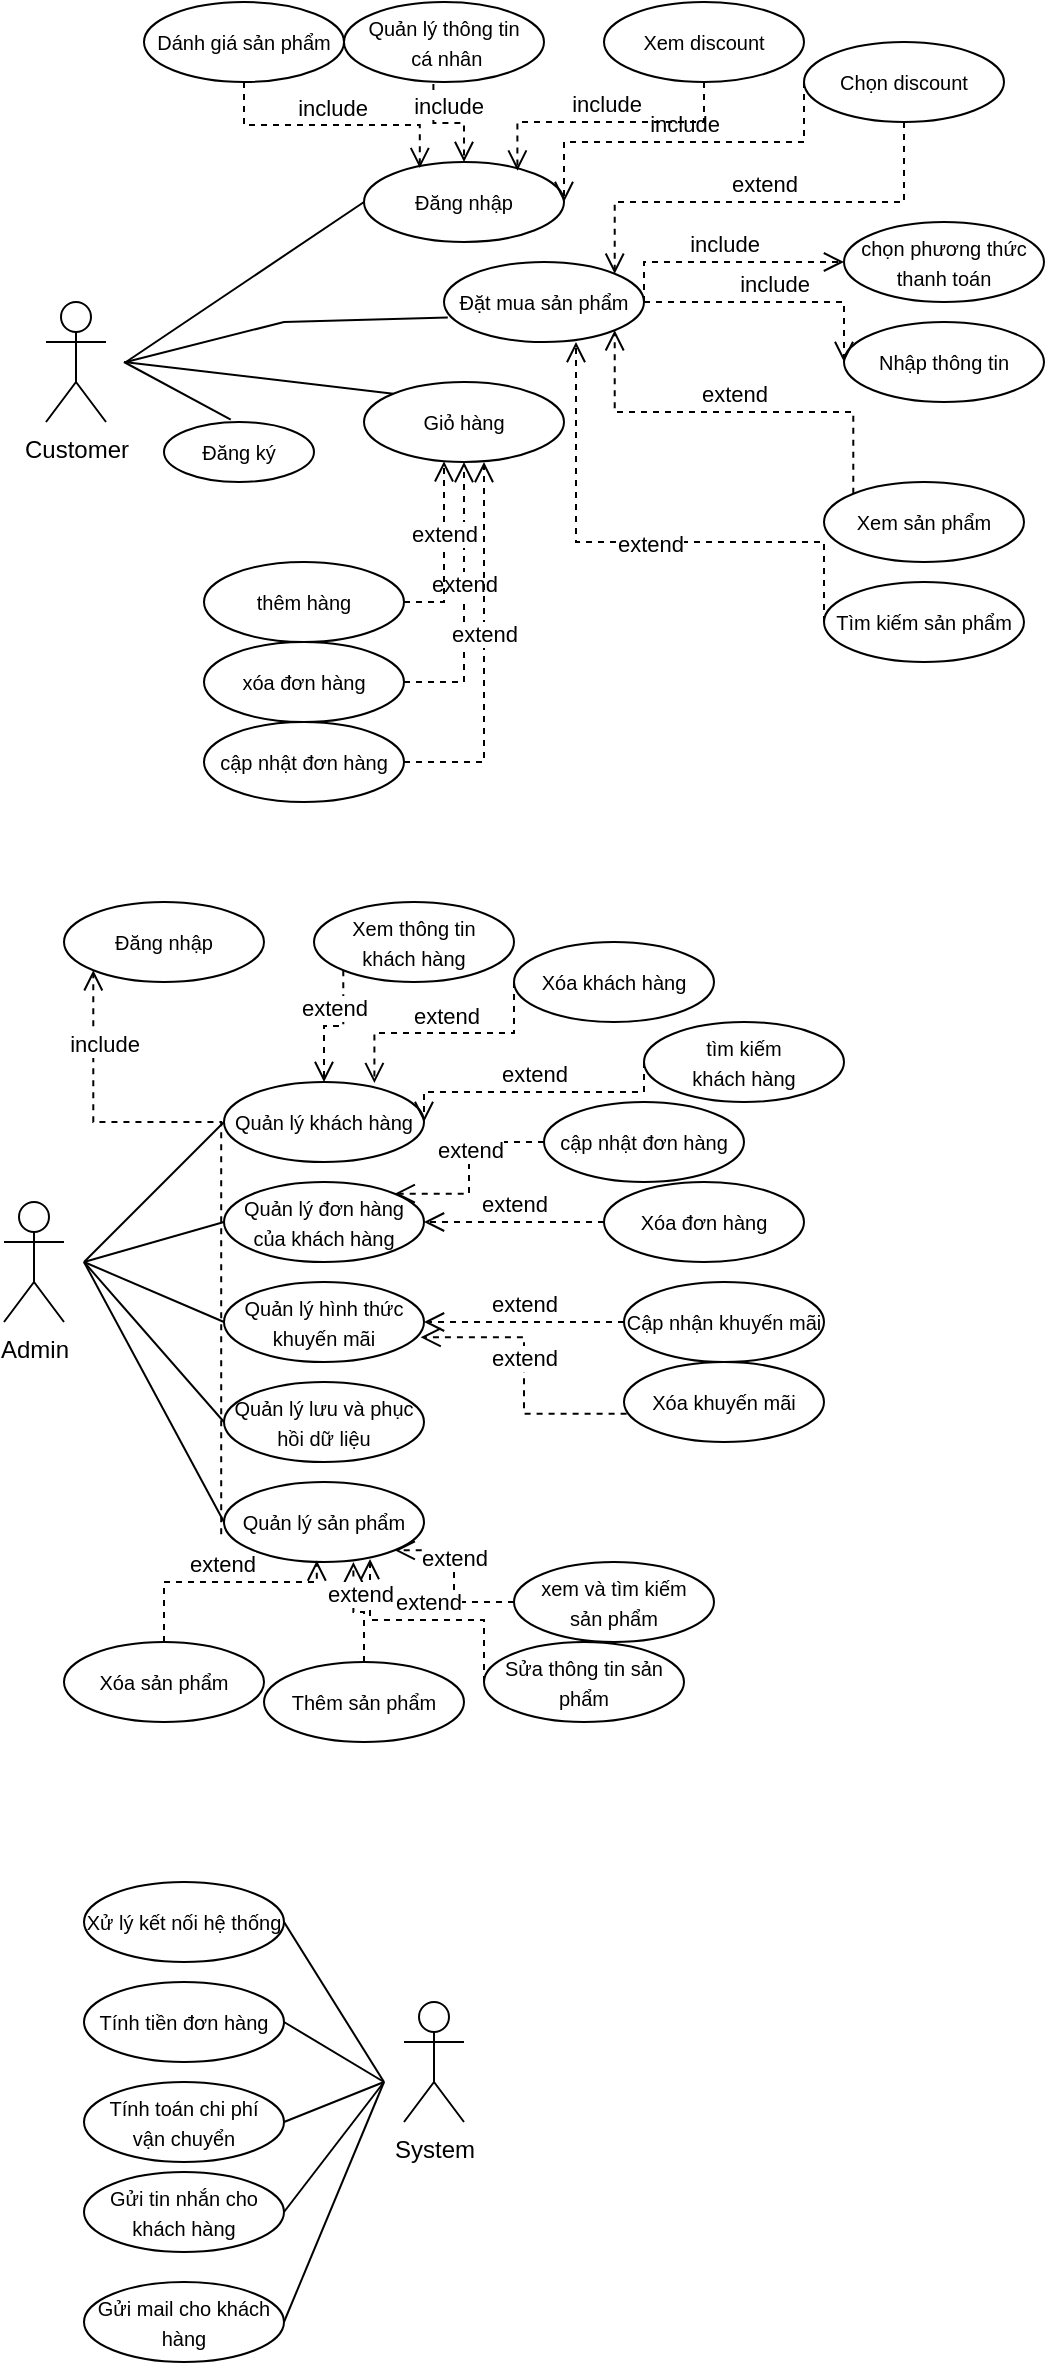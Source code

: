 <mxfile version="21.1.4" type="device">
  <diagram name="Trang-1" id="qVFSqrAHRnDNE85m8cxB">
    <mxGraphModel dx="934" dy="1713" grid="1" gridSize="10" guides="1" tooltips="1" connect="1" arrows="1" fold="1" page="1" pageScale="1" pageWidth="827" pageHeight="1169" math="0" shadow="0">
      <root>
        <mxCell id="0" />
        <mxCell id="1" parent="0" />
        <mxCell id="Sv-jU4yMTwalCRCKe3iW-1" value="Customer" style="shape=umlActor;verticalLabelPosition=bottom;verticalAlign=top;html=1;outlineConnect=0;" parent="1" vertex="1">
          <mxGeometry x="141" y="110" width="30" height="60" as="geometry" />
        </mxCell>
        <mxCell id="Sv-jU4yMTwalCRCKe3iW-16" value="&lt;span style=&quot;font-size: 10px;&quot;&gt;Đăng ký&lt;/span&gt;" style="ellipse;whiteSpace=wrap;html=1;" parent="1" vertex="1">
          <mxGeometry x="200" y="170" width="75" height="30" as="geometry" />
        </mxCell>
        <mxCell id="Sv-jU4yMTwalCRCKe3iW-22" value="&lt;span style=&quot;font-size: 10px;&quot;&gt;Thêm sản phẩm&lt;/span&gt;" style="ellipse;whiteSpace=wrap;html=1;" parent="1" vertex="1">
          <mxGeometry x="250" y="790" width="100" height="40" as="geometry" />
        </mxCell>
        <mxCell id="Sv-jU4yMTwalCRCKe3iW-44" value="Admin" style="shape=umlActor;verticalLabelPosition=bottom;verticalAlign=top;html=1;outlineConnect=0;" parent="1" vertex="1">
          <mxGeometry x="120" y="560" width="30" height="60" as="geometry" />
        </mxCell>
        <mxCell id="Sv-jU4yMTwalCRCKe3iW-45" value="System" style="shape=umlActor;verticalLabelPosition=bottom;verticalAlign=top;html=1;outlineConnect=0;" parent="1" vertex="1">
          <mxGeometry x="320" y="960" width="30" height="60" as="geometry" />
        </mxCell>
        <mxCell id="Sv-jU4yMTwalCRCKe3iW-46" value="&lt;font style=&quot;font-size: 10px;&quot;&gt;Quản lý khách hàng&lt;/font&gt;" style="ellipse;whiteSpace=wrap;html=1;" parent="1" vertex="1">
          <mxGeometry x="230" y="500" width="100" height="40" as="geometry" />
        </mxCell>
        <mxCell id="Sv-jU4yMTwalCRCKe3iW-47" value="&lt;font style=&quot;font-size: 10px;&quot;&gt;Quản lý đơn hàng của khách hàng&lt;/font&gt;" style="ellipse;whiteSpace=wrap;html=1;" parent="1" vertex="1">
          <mxGeometry x="230" y="550" width="100" height="40" as="geometry" />
        </mxCell>
        <mxCell id="Sv-jU4yMTwalCRCKe3iW-48" value="&lt;font style=&quot;font-size: 10px;&quot;&gt;Quản lý lưu và phục hồi dữ liệu&lt;/font&gt;" style="ellipse;whiteSpace=wrap;html=1;" parent="1" vertex="1">
          <mxGeometry x="230" y="650" width="100" height="40" as="geometry" />
        </mxCell>
        <mxCell id="Sv-jU4yMTwalCRCKe3iW-49" value="&lt;font style=&quot;font-size: 10px;&quot;&gt;Quản lý hình thức khuyến mãi&lt;/font&gt;" style="ellipse;whiteSpace=wrap;html=1;" parent="1" vertex="1">
          <mxGeometry x="230" y="600" width="100" height="40" as="geometry" />
        </mxCell>
        <mxCell id="Sv-jU4yMTwalCRCKe3iW-50" value="&lt;font style=&quot;font-size: 10px;&quot;&gt;Quản lý sản phẩm&lt;/font&gt;" style="ellipse;whiteSpace=wrap;html=1;" parent="1" vertex="1">
          <mxGeometry x="230" y="700" width="100" height="40" as="geometry" />
        </mxCell>
        <mxCell id="Sv-jU4yMTwalCRCKe3iW-52" value="" style="endArrow=none;html=1;rounded=0;entryX=0;entryY=0.5;entryDx=0;entryDy=0;" parent="1" target="Sv-jU4yMTwalCRCKe3iW-46" edge="1">
          <mxGeometry width="50" height="50" relative="1" as="geometry">
            <mxPoint x="160" y="590" as="sourcePoint" />
            <mxPoint x="420" y="570" as="targetPoint" />
          </mxGeometry>
        </mxCell>
        <mxCell id="Sv-jU4yMTwalCRCKe3iW-53" value="" style="endArrow=none;html=1;rounded=0;entryX=0;entryY=0.5;entryDx=0;entryDy=0;" parent="1" target="Sv-jU4yMTwalCRCKe3iW-47" edge="1">
          <mxGeometry width="50" height="50" relative="1" as="geometry">
            <mxPoint x="160" y="590" as="sourcePoint" />
            <mxPoint x="420" y="570" as="targetPoint" />
          </mxGeometry>
        </mxCell>
        <mxCell id="Sv-jU4yMTwalCRCKe3iW-54" value="" style="endArrow=none;html=1;rounded=0;entryX=0;entryY=0.5;entryDx=0;entryDy=0;" parent="1" target="Sv-jU4yMTwalCRCKe3iW-49" edge="1">
          <mxGeometry width="50" height="50" relative="1" as="geometry">
            <mxPoint x="160" y="590" as="sourcePoint" />
            <mxPoint x="420" y="570" as="targetPoint" />
          </mxGeometry>
        </mxCell>
        <mxCell id="Sv-jU4yMTwalCRCKe3iW-55" value="" style="endArrow=none;html=1;rounded=0;entryX=0;entryY=0.5;entryDx=0;entryDy=0;" parent="1" target="Sv-jU4yMTwalCRCKe3iW-48" edge="1">
          <mxGeometry width="50" height="50" relative="1" as="geometry">
            <mxPoint x="160" y="590" as="sourcePoint" />
            <mxPoint x="420" y="570" as="targetPoint" />
          </mxGeometry>
        </mxCell>
        <mxCell id="Sv-jU4yMTwalCRCKe3iW-56" value="" style="endArrow=none;html=1;rounded=0;entryX=0;entryY=0.5;entryDx=0;entryDy=0;" parent="1" target="Sv-jU4yMTwalCRCKe3iW-50" edge="1">
          <mxGeometry width="50" height="50" relative="1" as="geometry">
            <mxPoint x="160" y="590" as="sourcePoint" />
            <mxPoint x="420" y="570" as="targetPoint" />
          </mxGeometry>
        </mxCell>
        <mxCell id="Sv-jU4yMTwalCRCKe3iW-58" value="&lt;span style=&quot;font-size: 10px;&quot;&gt;Xử lý kết nối hệ thống&lt;/span&gt;" style="ellipse;whiteSpace=wrap;html=1;" parent="1" vertex="1">
          <mxGeometry x="160" y="900" width="100" height="40" as="geometry" />
        </mxCell>
        <mxCell id="Sv-jU4yMTwalCRCKe3iW-59" value="&lt;span style=&quot;font-size: 10px;&quot;&gt;Tính tiền đơn hàng&lt;/span&gt;" style="ellipse;whiteSpace=wrap;html=1;" parent="1" vertex="1">
          <mxGeometry x="160" y="950" width="100" height="40" as="geometry" />
        </mxCell>
        <mxCell id="Sv-jU4yMTwalCRCKe3iW-60" value="&lt;span style=&quot;font-size: 10px;&quot;&gt;Tính toán chi phí&lt;br&gt;vận chuyển&lt;/span&gt;" style="ellipse;whiteSpace=wrap;html=1;" parent="1" vertex="1">
          <mxGeometry x="160" y="1000" width="100" height="40" as="geometry" />
        </mxCell>
        <mxCell id="Sv-jU4yMTwalCRCKe3iW-61" value="&lt;span style=&quot;font-size: 10px;&quot;&gt;Gửi tin nhắn cho khách hàng&lt;/span&gt;" style="ellipse;whiteSpace=wrap;html=1;" parent="1" vertex="1">
          <mxGeometry x="160" y="1045" width="100" height="40" as="geometry" />
        </mxCell>
        <mxCell id="Sv-jU4yMTwalCRCKe3iW-62" value="&lt;span style=&quot;font-size: 10px;&quot;&gt;Gửi mail cho khách hàng&lt;/span&gt;" style="ellipse;whiteSpace=wrap;html=1;" parent="1" vertex="1">
          <mxGeometry x="160" y="1100" width="100" height="40" as="geometry" />
        </mxCell>
        <mxCell id="Sv-jU4yMTwalCRCKe3iW-63" value="" style="endArrow=none;html=1;rounded=0;exitX=1;exitY=0.5;exitDx=0;exitDy=0;" parent="1" source="Sv-jU4yMTwalCRCKe3iW-58" edge="1">
          <mxGeometry width="50" height="50" relative="1" as="geometry">
            <mxPoint x="220" y="1040" as="sourcePoint" />
            <mxPoint x="310" y="1000" as="targetPoint" />
          </mxGeometry>
        </mxCell>
        <mxCell id="Sv-jU4yMTwalCRCKe3iW-64" value="" style="endArrow=none;html=1;rounded=0;exitX=1;exitY=0.5;exitDx=0;exitDy=0;" parent="1" source="Sv-jU4yMTwalCRCKe3iW-59" edge="1">
          <mxGeometry width="50" height="50" relative="1" as="geometry">
            <mxPoint x="220" y="1040" as="sourcePoint" />
            <mxPoint x="310" y="1000" as="targetPoint" />
          </mxGeometry>
        </mxCell>
        <mxCell id="Sv-jU4yMTwalCRCKe3iW-65" value="" style="endArrow=none;html=1;rounded=0;" parent="1" edge="1">
          <mxGeometry width="50" height="50" relative="1" as="geometry">
            <mxPoint x="260" y="1020" as="sourcePoint" />
            <mxPoint x="310" y="1000" as="targetPoint" />
          </mxGeometry>
        </mxCell>
        <mxCell id="Sv-jU4yMTwalCRCKe3iW-66" value="" style="endArrow=none;html=1;rounded=0;exitX=1;exitY=0.5;exitDx=0;exitDy=0;" parent="1" source="Sv-jU4yMTwalCRCKe3iW-61" edge="1">
          <mxGeometry width="50" height="50" relative="1" as="geometry">
            <mxPoint x="220" y="1040" as="sourcePoint" />
            <mxPoint x="310" y="1000" as="targetPoint" />
          </mxGeometry>
        </mxCell>
        <mxCell id="Sv-jU4yMTwalCRCKe3iW-67" value="" style="endArrow=none;html=1;rounded=0;exitX=1;exitY=0.5;exitDx=0;exitDy=0;" parent="1" source="Sv-jU4yMTwalCRCKe3iW-62" edge="1">
          <mxGeometry width="50" height="50" relative="1" as="geometry">
            <mxPoint x="220" y="1040" as="sourcePoint" />
            <mxPoint x="310" y="1000" as="targetPoint" />
          </mxGeometry>
        </mxCell>
        <mxCell id="I0ydO9TrqWUSBtBojw4Z-23" value="&lt;span style=&quot;font-size: 10px;&quot;&gt;Đặt mua sản phẩm&lt;/span&gt;" style="ellipse;whiteSpace=wrap;html=1;" parent="1" vertex="1">
          <mxGeometry x="340" y="90" width="100" height="40" as="geometry" />
        </mxCell>
        <mxCell id="I0ydO9TrqWUSBtBojw4Z-27" value="&lt;span style=&quot;font-size: 10px;&quot;&gt;Xem sản phẩm&lt;/span&gt;" style="ellipse;whiteSpace=wrap;html=1;" parent="1" vertex="1">
          <mxGeometry x="530" y="200" width="100" height="40" as="geometry" />
        </mxCell>
        <mxCell id="I0ydO9TrqWUSBtBojw4Z-28" value="&lt;span style=&quot;font-size: 10px;&quot;&gt;Tìm kiếm sản phẩm&lt;/span&gt;" style="ellipse;whiteSpace=wrap;html=1;" parent="1" vertex="1">
          <mxGeometry x="530" y="250" width="100" height="40" as="geometry" />
        </mxCell>
        <mxCell id="I0ydO9TrqWUSBtBojw4Z-29" value="&lt;span style=&quot;font-size: 10px;&quot;&gt;Giỏ hàng&lt;/span&gt;" style="ellipse;whiteSpace=wrap;html=1;" parent="1" vertex="1">
          <mxGeometry x="300" y="150" width="100" height="40" as="geometry" />
        </mxCell>
        <mxCell id="I0ydO9TrqWUSBtBojw4Z-31" value="extend" style="html=1;verticalAlign=bottom;endArrow=open;dashed=1;endSize=8;edgeStyle=elbowEdgeStyle;elbow=vertical;curved=0;rounded=0;exitX=0;exitY=0.5;exitDx=0;exitDy=0;" parent="1" source="I0ydO9TrqWUSBtBojw4Z-28" edge="1">
          <mxGeometry x="-0.038" y="10" relative="1" as="geometry">
            <mxPoint x="480" y="320" as="sourcePoint" />
            <mxPoint x="406" y="130" as="targetPoint" />
            <Array as="points">
              <mxPoint x="490" y="230" />
              <mxPoint x="480" y="230" />
              <mxPoint x="520" y="220" />
              <mxPoint x="440" y="190" />
            </Array>
            <mxPoint as="offset" />
          </mxGeometry>
        </mxCell>
        <mxCell id="I0ydO9TrqWUSBtBojw4Z-38" value="&lt;span style=&quot;font-size: 10px;&quot;&gt;xóa đơn hàng&lt;/span&gt;" style="ellipse;whiteSpace=wrap;html=1;" parent="1" vertex="1">
          <mxGeometry x="220" y="280" width="100" height="40" as="geometry" />
        </mxCell>
        <mxCell id="I0ydO9TrqWUSBtBojw4Z-39" value="&lt;span style=&quot;font-size: 10px;&quot;&gt;cập nhật đơn hàng&lt;/span&gt;" style="ellipse;whiteSpace=wrap;html=1;" parent="1" vertex="1">
          <mxGeometry x="220" y="320" width="100" height="40" as="geometry" />
        </mxCell>
        <mxCell id="I0ydO9TrqWUSBtBojw4Z-40" value="extend" style="html=1;verticalAlign=bottom;endArrow=open;dashed=1;endSize=8;edgeStyle=elbowEdgeStyle;elbow=vertical;curved=0;rounded=0;exitX=1;exitY=0.5;exitDx=0;exitDy=0;entryX=0.5;entryY=1;entryDx=0;entryDy=0;" parent="1" source="I0ydO9TrqWUSBtBojw4Z-38" target="I0ydO9TrqWUSBtBojw4Z-29" edge="1">
          <mxGeometry relative="1" as="geometry">
            <mxPoint x="431" y="250" as="sourcePoint" />
            <mxPoint x="330" y="270" as="targetPoint" />
            <Array as="points">
              <mxPoint x="360" y="300" />
            </Array>
          </mxGeometry>
        </mxCell>
        <mxCell id="I0ydO9TrqWUSBtBojw4Z-42" value="extend" style="html=1;verticalAlign=bottom;endArrow=open;dashed=1;endSize=8;edgeStyle=elbowEdgeStyle;elbow=vertical;curved=0;rounded=0;exitX=1;exitY=0.5;exitDx=0;exitDy=0;" parent="1" source="I0ydO9TrqWUSBtBojw4Z-39" edge="1">
          <mxGeometry relative="1" as="geometry">
            <mxPoint x="431" y="250" as="sourcePoint" />
            <mxPoint x="360" y="190" as="targetPoint" />
            <Array as="points">
              <mxPoint x="370" y="340" />
            </Array>
          </mxGeometry>
        </mxCell>
        <mxCell id="I0ydO9TrqWUSBtBojw4Z-45" value="&lt;span style=&quot;font-size: 10px;&quot;&gt;Đăng nhập&lt;/span&gt;" style="ellipse;whiteSpace=wrap;html=1;" parent="1" vertex="1">
          <mxGeometry x="300" y="40" width="100" height="40" as="geometry" />
        </mxCell>
        <mxCell id="I0ydO9TrqWUSBtBojw4Z-46" value="" style="endArrow=none;html=1;rounded=0;entryX=0;entryY=0.5;entryDx=0;entryDy=0;" parent="1" target="I0ydO9TrqWUSBtBojw4Z-45" edge="1">
          <mxGeometry width="50" height="50" relative="1" as="geometry">
            <mxPoint x="181" y="140" as="sourcePoint" />
            <mxPoint x="421" y="210" as="targetPoint" />
          </mxGeometry>
        </mxCell>
        <mxCell id="I0ydO9TrqWUSBtBojw4Z-48" value="" style="endArrow=none;html=1;rounded=0;entryX=0.019;entryY=0.694;entryDx=0;entryDy=0;entryPerimeter=0;" parent="1" target="I0ydO9TrqWUSBtBojw4Z-23" edge="1">
          <mxGeometry width="50" height="50" relative="1" as="geometry">
            <mxPoint x="181" y="140" as="sourcePoint" />
            <mxPoint x="411" y="200" as="targetPoint" />
            <Array as="points">
              <mxPoint x="260" y="120" />
            </Array>
          </mxGeometry>
        </mxCell>
        <mxCell id="I0ydO9TrqWUSBtBojw4Z-49" value="&lt;span style=&quot;font-size: 10px;&quot;&gt;chọn phương thức thanh toán&lt;/span&gt;" style="ellipse;whiteSpace=wrap;html=1;" parent="1" vertex="1">
          <mxGeometry x="540" y="70" width="100" height="40" as="geometry" />
        </mxCell>
        <mxCell id="I0ydO9TrqWUSBtBojw4Z-50" value="include" style="html=1;verticalAlign=bottom;endArrow=open;dashed=1;endSize=8;edgeStyle=elbowEdgeStyle;elbow=vertical;curved=0;rounded=0;exitX=1;exitY=0.5;exitDx=0;exitDy=0;entryX=0;entryY=0.5;entryDx=0;entryDy=0;" parent="1" source="I0ydO9TrqWUSBtBojw4Z-23" target="I0ydO9TrqWUSBtBojw4Z-49" edge="1">
          <mxGeometry relative="1" as="geometry">
            <mxPoint x="460" y="140" as="sourcePoint" />
            <mxPoint x="380" y="140" as="targetPoint" />
            <Array as="points">
              <mxPoint x="470" y="90" />
            </Array>
          </mxGeometry>
        </mxCell>
        <mxCell id="I0ydO9TrqWUSBtBojw4Z-55" value="include" style="html=1;verticalAlign=bottom;endArrow=open;dashed=1;endSize=8;edgeStyle=elbowEdgeStyle;elbow=vertical;curved=0;rounded=0;entryX=0.5;entryY=0;entryDx=0;entryDy=0;exitX=0.447;exitY=1.025;exitDx=0;exitDy=0;exitPerimeter=0;" parent="1" source="I0ydO9TrqWUSBtBojw4Z-97" target="I0ydO9TrqWUSBtBojw4Z-45" edge="1">
          <mxGeometry relative="1" as="geometry">
            <mxPoint x="220" y="20" as="sourcePoint" />
            <mxPoint x="390" y="110" as="targetPoint" />
          </mxGeometry>
        </mxCell>
        <mxCell id="I0ydO9TrqWUSBtBojw4Z-57" value="&lt;span style=&quot;font-size: 10px;&quot;&gt;Xem discount&lt;/span&gt;" style="ellipse;whiteSpace=wrap;html=1;" parent="1" vertex="1">
          <mxGeometry x="420" y="-40" width="100" height="40" as="geometry" />
        </mxCell>
        <mxCell id="I0ydO9TrqWUSBtBojw4Z-59" value="" style="endArrow=none;html=1;rounded=0;exitX=0.445;exitY=-0.039;exitDx=0;exitDy=0;exitPerimeter=0;" parent="1" source="Sv-jU4yMTwalCRCKe3iW-16" edge="1">
          <mxGeometry width="50" height="50" relative="1" as="geometry">
            <mxPoint x="350" y="210" as="sourcePoint" />
            <mxPoint x="180" y="140" as="targetPoint" />
          </mxGeometry>
        </mxCell>
        <mxCell id="I0ydO9TrqWUSBtBojw4Z-62" value="&lt;span style=&quot;font-size: 10px;&quot;&gt;Sửa thông tin sản phẩm&lt;/span&gt;" style="ellipse;whiteSpace=wrap;html=1;" parent="1" vertex="1">
          <mxGeometry x="360" y="780" width="100" height="40" as="geometry" />
        </mxCell>
        <mxCell id="I0ydO9TrqWUSBtBojw4Z-63" value="&lt;span style=&quot;font-size: 10px;&quot;&gt;Xóa sản phẩm&lt;/span&gt;" style="ellipse;whiteSpace=wrap;html=1;" parent="1" vertex="1">
          <mxGeometry x="150" y="780" width="100" height="40" as="geometry" />
        </mxCell>
        <mxCell id="I0ydO9TrqWUSBtBojw4Z-64" value="&lt;span style=&quot;font-size: 10px;&quot;&gt;xem và tìm kiếm &lt;br&gt;sản phẩm&lt;/span&gt;" style="ellipse;whiteSpace=wrap;html=1;" parent="1" vertex="1">
          <mxGeometry x="375" y="740" width="100" height="40" as="geometry" />
        </mxCell>
        <mxCell id="I0ydO9TrqWUSBtBojw4Z-65" value="extend" style="html=1;verticalAlign=bottom;endArrow=open;dashed=1;endSize=8;edgeStyle=elbowEdgeStyle;elbow=vertical;curved=0;rounded=0;exitX=0;exitY=0.5;exitDx=0;exitDy=0;entryX=1;entryY=1;entryDx=0;entryDy=0;" parent="1" source="I0ydO9TrqWUSBtBojw4Z-64" target="Sv-jU4yMTwalCRCKe3iW-50" edge="1">
          <mxGeometry relative="1" as="geometry">
            <mxPoint x="400" y="670" as="sourcePoint" />
            <mxPoint x="320" y="670" as="targetPoint" />
          </mxGeometry>
        </mxCell>
        <mxCell id="I0ydO9TrqWUSBtBojw4Z-66" value="extend" style="html=1;verticalAlign=bottom;endArrow=open;dashed=1;endSize=8;edgeStyle=elbowEdgeStyle;elbow=vertical;curved=0;rounded=0;exitX=0;exitY=0.5;exitDx=0;exitDy=0;entryX=0.73;entryY=0.962;entryDx=0;entryDy=0;entryPerimeter=0;" parent="1" source="I0ydO9TrqWUSBtBojw4Z-62" target="Sv-jU4yMTwalCRCKe3iW-50" edge="1">
          <mxGeometry relative="1" as="geometry">
            <mxPoint x="400" y="670" as="sourcePoint" />
            <mxPoint x="320" y="670" as="targetPoint" />
          </mxGeometry>
        </mxCell>
        <mxCell id="I0ydO9TrqWUSBtBojw4Z-67" value="extend" style="html=1;verticalAlign=bottom;endArrow=open;dashed=1;endSize=8;edgeStyle=elbowEdgeStyle;elbow=vertical;curved=0;rounded=0;entryX=0.647;entryY=1;entryDx=0;entryDy=0;entryPerimeter=0;" parent="1" source="Sv-jU4yMTwalCRCKe3iW-22" target="Sv-jU4yMTwalCRCKe3iW-50" edge="1">
          <mxGeometry relative="1" as="geometry">
            <mxPoint x="400" y="810" as="sourcePoint" />
            <mxPoint x="320" y="810" as="targetPoint" />
          </mxGeometry>
        </mxCell>
        <mxCell id="I0ydO9TrqWUSBtBojw4Z-68" value="extend" style="html=1;verticalAlign=bottom;endArrow=open;dashed=1;endSize=8;edgeStyle=elbowEdgeStyle;elbow=vertical;curved=0;rounded=0;exitX=0.5;exitY=0;exitDx=0;exitDy=0;entryX=0.464;entryY=0.981;entryDx=0;entryDy=0;entryPerimeter=0;" parent="1" source="I0ydO9TrqWUSBtBojw4Z-63" target="Sv-jU4yMTwalCRCKe3iW-50" edge="1">
          <mxGeometry relative="1" as="geometry">
            <mxPoint x="400" y="810" as="sourcePoint" />
            <mxPoint x="320" y="810" as="targetPoint" />
            <Array as="points">
              <mxPoint x="190" y="750" />
            </Array>
          </mxGeometry>
        </mxCell>
        <mxCell id="I0ydO9TrqWUSBtBojw4Z-69" value="&lt;span style=&quot;font-size: 10px;&quot;&gt;Xem thông tin &lt;br&gt;khách hàng&lt;br&gt;&lt;/span&gt;" style="ellipse;whiteSpace=wrap;html=1;" parent="1" vertex="1">
          <mxGeometry x="275" y="410" width="100" height="40" as="geometry" />
        </mxCell>
        <mxCell id="I0ydO9TrqWUSBtBojw4Z-70" value="&lt;span style=&quot;font-size: 10px;&quot;&gt;Xóa khách hàng&lt;/span&gt;" style="ellipse;whiteSpace=wrap;html=1;" parent="1" vertex="1">
          <mxGeometry x="375" y="430" width="100" height="40" as="geometry" />
        </mxCell>
        <mxCell id="I0ydO9TrqWUSBtBojw4Z-71" value="&lt;span style=&quot;font-size: 10px;&quot;&gt;tìm kiếm&lt;br&gt;khách hàng&lt;br&gt;&lt;/span&gt;" style="ellipse;whiteSpace=wrap;html=1;" parent="1" vertex="1">
          <mxGeometry x="440" y="470" width="100" height="40" as="geometry" />
        </mxCell>
        <mxCell id="I0ydO9TrqWUSBtBojw4Z-72" value="extend" style="html=1;verticalAlign=bottom;endArrow=open;dashed=1;endSize=8;edgeStyle=elbowEdgeStyle;elbow=vertical;curved=0;rounded=0;entryX=0.5;entryY=0;entryDx=0;entryDy=0;exitX=0;exitY=1;exitDx=0;exitDy=0;" parent="1" source="I0ydO9TrqWUSBtBojw4Z-69" target="Sv-jU4yMTwalCRCKe3iW-46" edge="1">
          <mxGeometry relative="1" as="geometry">
            <mxPoint x="440" y="500" as="sourcePoint" />
            <mxPoint x="360" y="500" as="targetPoint" />
          </mxGeometry>
        </mxCell>
        <mxCell id="I0ydO9TrqWUSBtBojw4Z-73" value="extend" style="html=1;verticalAlign=bottom;endArrow=open;dashed=1;endSize=8;edgeStyle=elbowEdgeStyle;elbow=vertical;curved=0;rounded=0;entryX=0.752;entryY=0.014;entryDx=0;entryDy=0;entryPerimeter=0;exitX=0;exitY=0.5;exitDx=0;exitDy=0;" parent="1" source="I0ydO9TrqWUSBtBojw4Z-70" target="Sv-jU4yMTwalCRCKe3iW-46" edge="1">
          <mxGeometry relative="1" as="geometry">
            <mxPoint x="440" y="500" as="sourcePoint" />
            <mxPoint x="360" y="500" as="targetPoint" />
          </mxGeometry>
        </mxCell>
        <mxCell id="I0ydO9TrqWUSBtBojw4Z-74" value="extend" style="html=1;verticalAlign=bottom;endArrow=open;dashed=1;endSize=8;edgeStyle=elbowEdgeStyle;elbow=vertical;curved=0;rounded=0;exitX=0;exitY=0.5;exitDx=0;exitDy=0;entryX=1;entryY=0.5;entryDx=0;entryDy=0;" parent="1" source="I0ydO9TrqWUSBtBojw4Z-71" target="Sv-jU4yMTwalCRCKe3iW-46" edge="1">
          <mxGeometry relative="1" as="geometry">
            <mxPoint x="440" y="500" as="sourcePoint" />
            <mxPoint x="360" y="500" as="targetPoint" />
          </mxGeometry>
        </mxCell>
        <mxCell id="I0ydO9TrqWUSBtBojw4Z-75" value="&lt;span style=&quot;font-size: 10px;&quot;&gt;cập nhật đơn hàng&lt;br&gt;&lt;/span&gt;" style="ellipse;whiteSpace=wrap;html=1;" parent="1" vertex="1">
          <mxGeometry x="390" y="510" width="100" height="40" as="geometry" />
        </mxCell>
        <mxCell id="I0ydO9TrqWUSBtBojw4Z-76" value="&lt;span style=&quot;font-size: 10px;&quot;&gt;Xóa đơn hàng&lt;br&gt;&lt;/span&gt;" style="ellipse;whiteSpace=wrap;html=1;" parent="1" vertex="1">
          <mxGeometry x="420" y="550" width="100" height="40" as="geometry" />
        </mxCell>
        <mxCell id="I0ydO9TrqWUSBtBojw4Z-77" value="extend" style="html=1;verticalAlign=bottom;endArrow=open;dashed=1;endSize=8;edgeStyle=elbowEdgeStyle;elbow=vertical;curved=0;rounded=0;entryX=1;entryY=0;entryDx=0;entryDy=0;exitX=0;exitY=0.5;exitDx=0;exitDy=0;" parent="1" source="I0ydO9TrqWUSBtBojw4Z-75" target="Sv-jU4yMTwalCRCKe3iW-47" edge="1">
          <mxGeometry relative="1" as="geometry">
            <mxPoint x="420" y="650" as="sourcePoint" />
            <mxPoint x="340" y="650" as="targetPoint" />
          </mxGeometry>
        </mxCell>
        <mxCell id="I0ydO9TrqWUSBtBojw4Z-78" value="extend" style="html=1;verticalAlign=bottom;endArrow=open;dashed=1;endSize=8;edgeStyle=elbowEdgeStyle;elbow=vertical;curved=0;rounded=0;entryX=1;entryY=0.5;entryDx=0;entryDy=0;" parent="1" source="I0ydO9TrqWUSBtBojw4Z-76" target="Sv-jU4yMTwalCRCKe3iW-47" edge="1">
          <mxGeometry relative="1" as="geometry">
            <mxPoint x="420" y="650" as="sourcePoint" />
            <mxPoint x="340" y="650" as="targetPoint" />
          </mxGeometry>
        </mxCell>
        <mxCell id="I0ydO9TrqWUSBtBojw4Z-79" value="&lt;span style=&quot;font-size: 10px;&quot;&gt;Cập nhận khuyến mãi&lt;br&gt;&lt;/span&gt;" style="ellipse;whiteSpace=wrap;html=1;" parent="1" vertex="1">
          <mxGeometry x="430" y="600" width="100" height="40" as="geometry" />
        </mxCell>
        <mxCell id="I0ydO9TrqWUSBtBojw4Z-80" value="&lt;span style=&quot;font-size: 10px;&quot;&gt;Xóa khuyến mãi&lt;br&gt;&lt;/span&gt;" style="ellipse;whiteSpace=wrap;html=1;" parent="1" vertex="1">
          <mxGeometry x="430" y="640" width="100" height="40" as="geometry" />
        </mxCell>
        <mxCell id="I0ydO9TrqWUSBtBojw4Z-81" value="extend" style="html=1;verticalAlign=bottom;endArrow=open;dashed=1;endSize=8;edgeStyle=elbowEdgeStyle;elbow=vertical;curved=0;rounded=0;entryX=1;entryY=0.5;entryDx=0;entryDy=0;" parent="1" source="I0ydO9TrqWUSBtBojw4Z-79" target="Sv-jU4yMTwalCRCKe3iW-49" edge="1">
          <mxGeometry relative="1" as="geometry">
            <mxPoint x="420" y="640" as="sourcePoint" />
            <mxPoint x="340" y="640" as="targetPoint" />
          </mxGeometry>
        </mxCell>
        <mxCell id="I0ydO9TrqWUSBtBojw4Z-82" value="extend" style="html=1;verticalAlign=bottom;endArrow=open;dashed=1;endSize=8;edgeStyle=elbowEdgeStyle;elbow=vertical;curved=0;rounded=0;exitX=0.013;exitY=0.646;exitDx=0;exitDy=0;exitPerimeter=0;entryX=0.983;entryY=0.692;entryDx=0;entryDy=0;entryPerimeter=0;" parent="1" source="I0ydO9TrqWUSBtBojw4Z-80" target="Sv-jU4yMTwalCRCKe3iW-49" edge="1">
          <mxGeometry relative="1" as="geometry">
            <mxPoint x="420" y="640" as="sourcePoint" />
            <mxPoint x="340" y="640" as="targetPoint" />
          </mxGeometry>
        </mxCell>
        <mxCell id="I0ydO9TrqWUSBtBojw4Z-85" value="&lt;span style=&quot;font-size: 10px;&quot;&gt;Đăng nhập&lt;br&gt;&lt;/span&gt;" style="ellipse;whiteSpace=wrap;html=1;" parent="1" vertex="1">
          <mxGeometry x="150" y="410" width="100" height="40" as="geometry" />
        </mxCell>
        <mxCell id="I0ydO9TrqWUSBtBojw4Z-86" value="include" style="html=1;verticalAlign=bottom;endArrow=open;dashed=1;endSize=8;edgeStyle=elbowEdgeStyle;elbow=vertical;curved=0;rounded=0;entryX=0;entryY=1;entryDx=0;entryDy=0;exitX=-0.014;exitY=0.653;exitDx=0;exitDy=0;exitPerimeter=0;" parent="1" source="Sv-jU4yMTwalCRCKe3iW-50" target="I0ydO9TrqWUSBtBojw4Z-85" edge="1">
          <mxGeometry x="0.735" y="-5" relative="1" as="geometry">
            <mxPoint x="410" y="580" as="sourcePoint" />
            <mxPoint x="330" y="580" as="targetPoint" />
            <Array as="points">
              <mxPoint x="230" y="520" />
            </Array>
            <mxPoint as="offset" />
          </mxGeometry>
        </mxCell>
        <mxCell id="I0ydO9TrqWUSBtBojw4Z-91" value="&lt;span style=&quot;font-size: 10px;&quot;&gt;Chọn discount&lt;/span&gt;" style="ellipse;whiteSpace=wrap;html=1;" parent="1" vertex="1">
          <mxGeometry x="520" y="-20" width="100" height="40" as="geometry" />
        </mxCell>
        <mxCell id="I0ydO9TrqWUSBtBojw4Z-93" value="include" style="html=1;verticalAlign=bottom;endArrow=open;dashed=1;endSize=8;edgeStyle=elbowEdgeStyle;elbow=vertical;curved=0;rounded=0;entryX=1;entryY=0.5;entryDx=0;entryDy=0;exitX=0;exitY=0.5;exitDx=0;exitDy=0;" parent="1" source="I0ydO9TrqWUSBtBojw4Z-91" target="I0ydO9TrqWUSBtBojw4Z-45" edge="1">
          <mxGeometry relative="1" as="geometry">
            <mxPoint x="450" y="230" as="sourcePoint" />
            <mxPoint x="370" y="230" as="targetPoint" />
          </mxGeometry>
        </mxCell>
        <mxCell id="I0ydO9TrqWUSBtBojw4Z-94" value="extend" style="html=1;verticalAlign=bottom;endArrow=open;dashed=1;endSize=8;edgeStyle=elbowEdgeStyle;elbow=vertical;curved=0;rounded=0;exitX=0.5;exitY=1;exitDx=0;exitDy=0;entryX=1;entryY=0;entryDx=0;entryDy=0;" parent="1" source="I0ydO9TrqWUSBtBojw4Z-91" target="I0ydO9TrqWUSBtBojw4Z-23" edge="1">
          <mxGeometry relative="1" as="geometry">
            <mxPoint x="460" y="150" as="sourcePoint" />
            <mxPoint x="420" y="90" as="targetPoint" />
            <Array as="points">
              <mxPoint x="550" y="60" />
            </Array>
          </mxGeometry>
        </mxCell>
        <mxCell id="I0ydO9TrqWUSBtBojw4Z-95" value="&lt;span style=&quot;font-size: 10px;&quot;&gt;Nhập thông tin&lt;/span&gt;" style="ellipse;whiteSpace=wrap;html=1;" parent="1" vertex="1">
          <mxGeometry x="540" y="120" width="100" height="40" as="geometry" />
        </mxCell>
        <mxCell id="I0ydO9TrqWUSBtBojw4Z-96" value="include" style="html=1;verticalAlign=bottom;endArrow=open;dashed=1;endSize=8;edgeStyle=elbowEdgeStyle;elbow=vertical;curved=0;rounded=0;exitX=1;exitY=0.5;exitDx=0;exitDy=0;entryX=0;entryY=0.5;entryDx=0;entryDy=0;" parent="1" source="I0ydO9TrqWUSBtBojw4Z-23" target="I0ydO9TrqWUSBtBojw4Z-95" edge="1">
          <mxGeometry x="-0.004" relative="1" as="geometry">
            <mxPoint x="500" y="150" as="sourcePoint" />
            <mxPoint x="420" y="150" as="targetPoint" />
            <Array as="points">
              <mxPoint x="480" y="110" />
            </Array>
            <mxPoint as="offset" />
          </mxGeometry>
        </mxCell>
        <mxCell id="I0ydO9TrqWUSBtBojw4Z-97" value="&lt;span style=&quot;font-size: 10px;&quot;&gt;Quản lý thông tin&lt;br&gt;&amp;nbsp;cá nhân&lt;/span&gt;" style="ellipse;whiteSpace=wrap;html=1;" parent="1" vertex="1">
          <mxGeometry x="290" y="-40" width="100" height="40" as="geometry" />
        </mxCell>
        <mxCell id="I0ydO9TrqWUSBtBojw4Z-37" value="&lt;span style=&quot;font-size: 10px;&quot;&gt;thêm hàng&lt;/span&gt;" style="ellipse;whiteSpace=wrap;html=1;" parent="1" vertex="1">
          <mxGeometry x="220" y="240" width="100" height="40" as="geometry" />
        </mxCell>
        <mxCell id="I0ydO9TrqWUSBtBojw4Z-102" value="extend" style="html=1;verticalAlign=bottom;endArrow=open;dashed=1;endSize=8;edgeStyle=elbowEdgeStyle;elbow=vertical;curved=0;rounded=0;exitX=1;exitY=0.5;exitDx=0;exitDy=0;" parent="1" source="I0ydO9TrqWUSBtBojw4Z-37" edge="1" target="I0ydO9TrqWUSBtBojw4Z-29">
          <mxGeometry relative="1" as="geometry">
            <mxPoint x="400" y="270" as="sourcePoint" />
            <mxPoint x="320" y="270" as="targetPoint" />
            <Array as="points">
              <mxPoint x="340" y="260" />
            </Array>
            <mxPoint as="offset" />
          </mxGeometry>
        </mxCell>
        <mxCell id="I0ydO9TrqWUSBtBojw4Z-109" value="&lt;span style=&quot;font-size: 10px;&quot;&gt;Dánh giá sản phẩm&lt;/span&gt;" style="ellipse;whiteSpace=wrap;html=1;" parent="1" vertex="1">
          <mxGeometry x="190" y="-40" width="100" height="40" as="geometry" />
        </mxCell>
        <mxCell id="I0ydO9TrqWUSBtBojw4Z-110" value="include" style="html=1;verticalAlign=bottom;endArrow=open;dashed=1;endSize=8;edgeStyle=elbowEdgeStyle;elbow=vertical;curved=0;rounded=0;entryX=0.279;entryY=0.076;entryDx=0;entryDy=0;entryPerimeter=0;exitX=0.5;exitY=1;exitDx=0;exitDy=0;" parent="1" source="I0ydO9TrqWUSBtBojw4Z-109" target="I0ydO9TrqWUSBtBojw4Z-45" edge="1">
          <mxGeometry relative="1" as="geometry">
            <mxPoint x="400" y="150" as="sourcePoint" />
            <mxPoint x="320" y="150" as="targetPoint" />
          </mxGeometry>
        </mxCell>
        <mxCell id="b_MUOJMvZ4tBjtC3I4iN-1" value="include" style="html=1;verticalAlign=bottom;endArrow=open;dashed=1;endSize=8;edgeStyle=elbowEdgeStyle;elbow=vertical;curved=0;rounded=0;exitX=0.5;exitY=1;exitDx=0;exitDy=0;entryX=0.767;entryY=0.108;entryDx=0;entryDy=0;entryPerimeter=0;" edge="1" parent="1" source="I0ydO9TrqWUSBtBojw4Z-57" target="I0ydO9TrqWUSBtBojw4Z-45">
          <mxGeometry relative="1" as="geometry">
            <mxPoint x="450" y="190" as="sourcePoint" />
            <mxPoint x="370" y="190" as="targetPoint" />
            <Array as="points">
              <mxPoint x="420" y="20" />
            </Array>
          </mxGeometry>
        </mxCell>
        <mxCell id="b_MUOJMvZ4tBjtC3I4iN-3" value="" style="endArrow=none;html=1;rounded=0;entryX=0;entryY=0;entryDx=0;entryDy=0;" edge="1" parent="1" target="I0ydO9TrqWUSBtBojw4Z-29">
          <mxGeometry width="50" height="50" relative="1" as="geometry">
            <mxPoint x="180" y="140" as="sourcePoint" />
            <mxPoint x="430" y="170" as="targetPoint" />
          </mxGeometry>
        </mxCell>
        <mxCell id="b_MUOJMvZ4tBjtC3I4iN-4" value="extend" style="html=1;verticalAlign=bottom;endArrow=open;dashed=1;endSize=8;edgeStyle=elbowEdgeStyle;elbow=vertical;curved=0;rounded=0;entryX=1;entryY=1;entryDx=0;entryDy=0;exitX=0;exitY=0;exitDx=0;exitDy=0;" edge="1" parent="1" source="I0ydO9TrqWUSBtBojw4Z-27" target="I0ydO9TrqWUSBtBojw4Z-23">
          <mxGeometry relative="1" as="geometry">
            <mxPoint x="590" y="190" as="sourcePoint" />
            <mxPoint x="370" y="190" as="targetPoint" />
          </mxGeometry>
        </mxCell>
      </root>
    </mxGraphModel>
  </diagram>
</mxfile>
